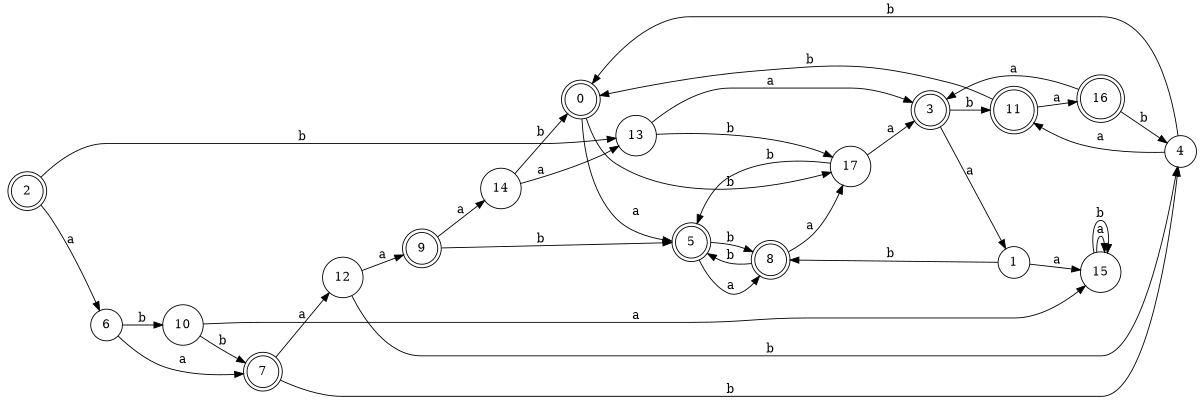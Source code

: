 digraph n15_1 {
__start0 [label="" shape="none"];

rankdir=LR;
size="8,5";

s0 [style="rounded,filled", color="black", fillcolor="white" shape="doublecircle", label="0"];
s1 [style="filled", color="black", fillcolor="white" shape="circle", label="1"];
s2 [style="rounded,filled", color="black", fillcolor="white" shape="doublecircle", label="2"];
s3 [style="rounded,filled", color="black", fillcolor="white" shape="doublecircle", label="3"];
s4 [style="filled", color="black", fillcolor="white" shape="circle", label="4"];
s5 [style="rounded,filled", color="black", fillcolor="white" shape="doublecircle", label="5"];
s6 [style="filled", color="black", fillcolor="white" shape="circle", label="6"];
s7 [style="rounded,filled", color="black", fillcolor="white" shape="doublecircle", label="7"];
s8 [style="rounded,filled", color="black", fillcolor="white" shape="doublecircle", label="8"];
s9 [style="rounded,filled", color="black", fillcolor="white" shape="doublecircle", label="9"];
s10 [style="filled", color="black", fillcolor="white" shape="circle", label="10"];
s11 [style="rounded,filled", color="black", fillcolor="white" shape="doublecircle", label="11"];
s12 [style="filled", color="black", fillcolor="white" shape="circle", label="12"];
s13 [style="filled", color="black", fillcolor="white" shape="circle", label="13"];
s14 [style="filled", color="black", fillcolor="white" shape="circle", label="14"];
s15 [style="filled", color="black", fillcolor="white" shape="circle", label="15"];
s16 [style="rounded,filled", color="black", fillcolor="white" shape="doublecircle", label="16"];
s17 [style="filled", color="black", fillcolor="white" shape="circle", label="17"];
s0 -> s5 [label="a"];
s0 -> s17 [label="b"];
s1 -> s15 [label="a"];
s1 -> s8 [label="b"];
s2 -> s6 [label="a"];
s2 -> s13 [label="b"];
s3 -> s1 [label="a"];
s3 -> s11 [label="b"];
s4 -> s11 [label="a"];
s4 -> s0 [label="b"];
s5 -> s8 [label="a"];
s5 -> s8 [label="b"];
s6 -> s7 [label="a"];
s6 -> s10 [label="b"];
s7 -> s12 [label="a"];
s7 -> s4 [label="b"];
s8 -> s17 [label="a"];
s8 -> s5 [label="b"];
s9 -> s14 [label="a"];
s9 -> s5 [label="b"];
s10 -> s15 [label="a"];
s10 -> s7 [label="b"];
s11 -> s16 [label="a"];
s11 -> s0 [label="b"];
s12 -> s9 [label="a"];
s12 -> s4 [label="b"];
s13 -> s3 [label="a"];
s13 -> s17 [label="b"];
s14 -> s13 [label="a"];
s14 -> s0 [label="b"];
s15 -> s15 [label="a"];
s15 -> s15 [label="b"];
s16 -> s3 [label="a"];
s16 -> s4 [label="b"];
s17 -> s3 [label="a"];
s17 -> s5 [label="b"];

}
